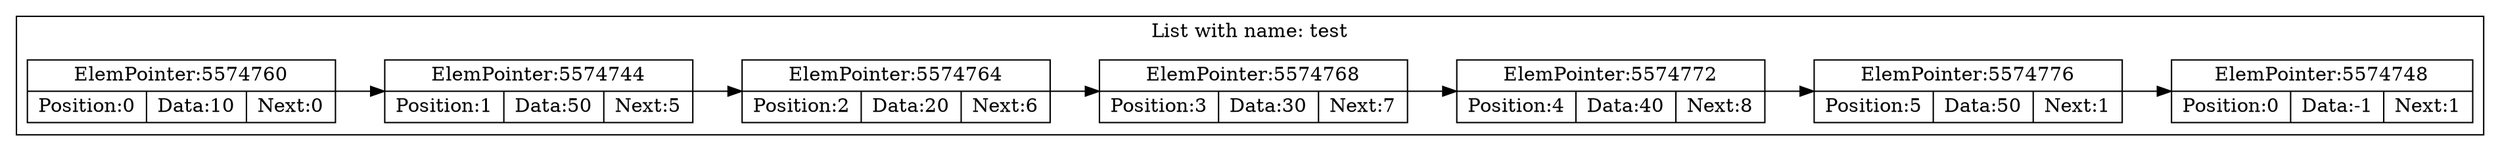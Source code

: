 digraph G{
rankdir=LR;
subgraph clusterlist {
0 [shape=record, label="ElemPointer:
5574760 | {Position
:0 | Data:
10 | Next:
0}"];
1 [shape=record, label="ElemPointer:
5574744 | {Position
:50 | Data:
5 | Next:
0}"];
0->1
1 [shape=record, label="ElemPointer:
5574744 | {Position
:1 | Data:
50 | Next:
5}"];
2 [shape=record, label="ElemPointer:
5574764 | {Position
:20 | Data:
6 | Next:
5}"];
1->2
2 [shape=record, label="ElemPointer:
5574764 | {Position
:2 | Data:
20 | Next:
6}"];
3 [shape=record, label="ElemPointer:
5574768 | {Position
:30 | Data:
7 | Next:
6}"];
2->3
3 [shape=record, label="ElemPointer:
5574768 | {Position
:3 | Data:
30 | Next:
7}"];
4 [shape=record, label="ElemPointer:
5574772 | {Position
:40 | Data:
8 | Next:
7}"];
3->4
4 [shape=record, label="ElemPointer:
5574772 | {Position
:4 | Data:
40 | Next:
8}"];
5 [shape=record, label="ElemPointer:
5574776 | {Position
:50 | Data:
1 | Next:
8}"];
4->5
5 [shape=record, label="ElemPointer:
5574776 | {Position
:5 | Data:
50 | Next:
1}"];
6 [shape=record, label="ElemPointer:
5574748 | {Position
:0 | Data:
-1 | Next:
1}"];
5->6
label = "List with name: test"}
}
